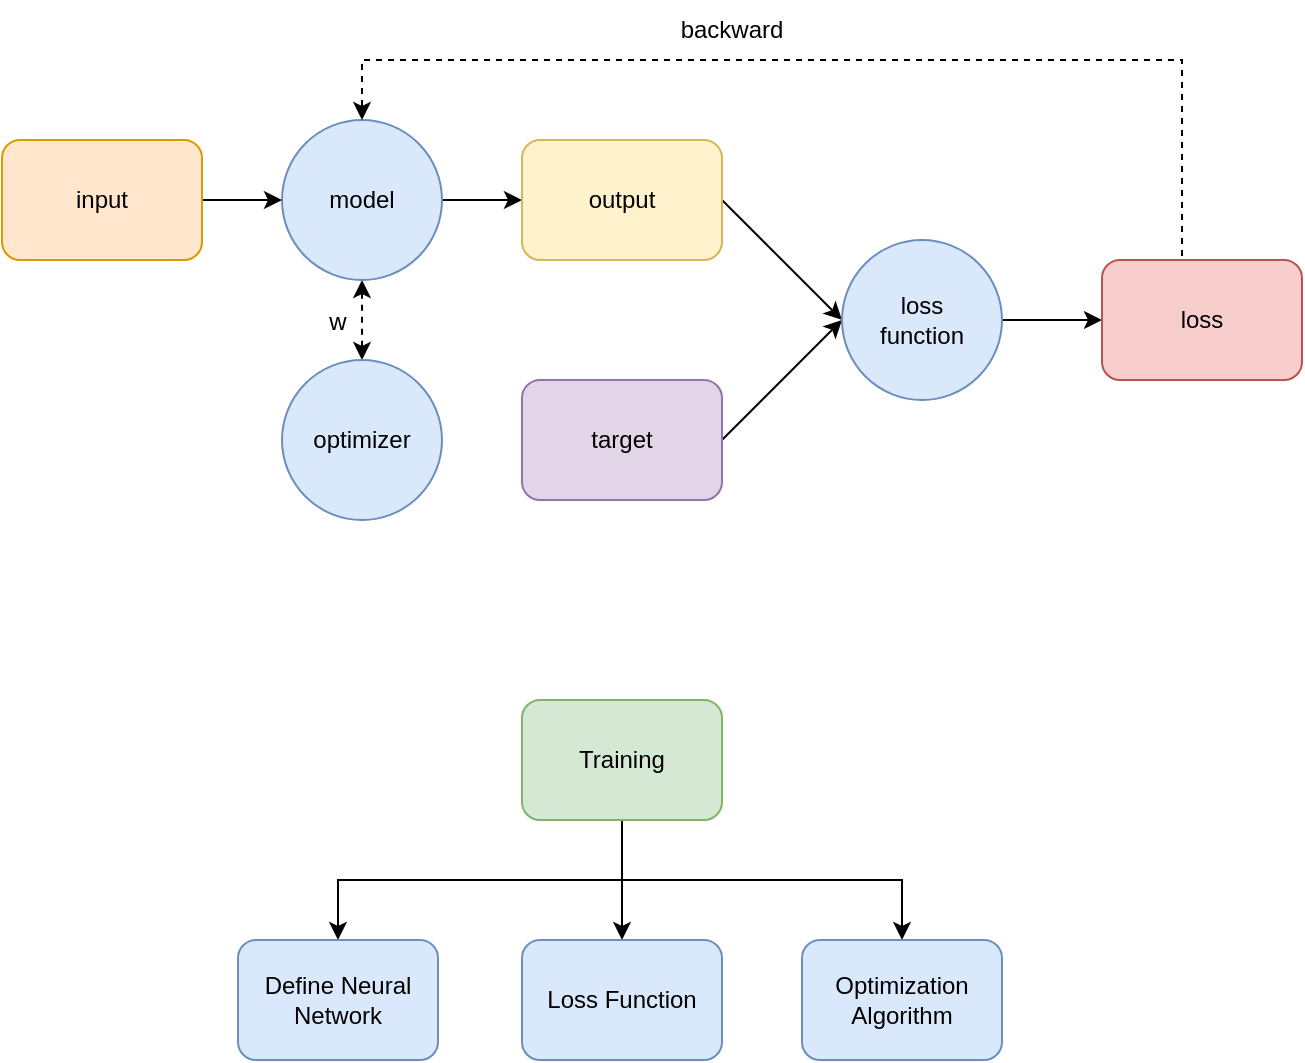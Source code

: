 <mxfile version="20.2.8" type="github">
  <diagram id="olko7F8SfavPoFi1_mti" name="Page-1">
    <mxGraphModel dx="728" dy="520" grid="1" gridSize="10" guides="1" tooltips="1" connect="1" arrows="1" fold="1" page="1" pageScale="1" pageWidth="850" pageHeight="1100" math="0" shadow="0">
      <root>
        <mxCell id="0" />
        <mxCell id="1" parent="0" />
        <mxCell id="rgccAahFGEd6I9u7G07c-8" style="edgeStyle=orthogonalEdgeStyle;rounded=0;orthogonalLoop=1;jettySize=auto;html=1;exitX=1;exitY=0.5;exitDx=0;exitDy=0;entryX=0;entryY=0.5;entryDx=0;entryDy=0;" parent="1" source="rgccAahFGEd6I9u7G07c-1" target="rgccAahFGEd6I9u7G07c-3" edge="1">
          <mxGeometry relative="1" as="geometry" />
        </mxCell>
        <mxCell id="rgccAahFGEd6I9u7G07c-15" style="edgeStyle=orthogonalEdgeStyle;rounded=0;orthogonalLoop=1;jettySize=auto;html=1;exitX=0.5;exitY=1;exitDx=0;exitDy=0;entryX=0.5;entryY=0;entryDx=0;entryDy=0;startArrow=classic;startFill=1;dashed=1;" parent="1" source="rgccAahFGEd6I9u7G07c-1" target="rgccAahFGEd6I9u7G07c-14" edge="1">
          <mxGeometry relative="1" as="geometry" />
        </mxCell>
        <mxCell id="rgccAahFGEd6I9u7G07c-1" value="model" style="ellipse;whiteSpace=wrap;html=1;aspect=fixed;fillColor=#dae8fc;strokeColor=#6c8ebf;" parent="1" vertex="1">
          <mxGeometry x="200" y="190" width="80" height="80" as="geometry" />
        </mxCell>
        <mxCell id="rgccAahFGEd6I9u7G07c-7" style="edgeStyle=orthogonalEdgeStyle;rounded=0;orthogonalLoop=1;jettySize=auto;html=1;exitX=1;exitY=0.5;exitDx=0;exitDy=0;entryX=0;entryY=0.5;entryDx=0;entryDy=0;" parent="1" source="rgccAahFGEd6I9u7G07c-2" target="rgccAahFGEd6I9u7G07c-1" edge="1">
          <mxGeometry relative="1" as="geometry" />
        </mxCell>
        <mxCell id="rgccAahFGEd6I9u7G07c-2" value="input" style="rounded=1;whiteSpace=wrap;html=1;fillColor=#ffe6cc;strokeColor=#d79b00;" parent="1" vertex="1">
          <mxGeometry x="60" y="200" width="100" height="60" as="geometry" />
        </mxCell>
        <mxCell id="rgccAahFGEd6I9u7G07c-9" style="rounded=0;orthogonalLoop=1;jettySize=auto;html=1;exitX=1;exitY=0.5;exitDx=0;exitDy=0;entryX=0;entryY=0.5;entryDx=0;entryDy=0;" parent="1" source="rgccAahFGEd6I9u7G07c-3" target="rgccAahFGEd6I9u7G07c-5" edge="1">
          <mxGeometry relative="1" as="geometry" />
        </mxCell>
        <mxCell id="rgccAahFGEd6I9u7G07c-3" value="output" style="rounded=1;whiteSpace=wrap;html=1;fillColor=#fff2cc;strokeColor=#d6b656;" parent="1" vertex="1">
          <mxGeometry x="320" y="200" width="100" height="60" as="geometry" />
        </mxCell>
        <mxCell id="rgccAahFGEd6I9u7G07c-10" style="edgeStyle=none;rounded=0;orthogonalLoop=1;jettySize=auto;html=1;exitX=1;exitY=0.5;exitDx=0;exitDy=0;entryX=0;entryY=0.5;entryDx=0;entryDy=0;" parent="1" source="rgccAahFGEd6I9u7G07c-4" target="rgccAahFGEd6I9u7G07c-5" edge="1">
          <mxGeometry relative="1" as="geometry" />
        </mxCell>
        <mxCell id="rgccAahFGEd6I9u7G07c-4" value="target" style="rounded=1;whiteSpace=wrap;html=1;fillColor=#e1d5e7;strokeColor=#9673a6;" parent="1" vertex="1">
          <mxGeometry x="320" y="320" width="100" height="60" as="geometry" />
        </mxCell>
        <mxCell id="rgccAahFGEd6I9u7G07c-11" style="edgeStyle=none;rounded=0;orthogonalLoop=1;jettySize=auto;html=1;exitX=1;exitY=0.5;exitDx=0;exitDy=0;" parent="1" source="rgccAahFGEd6I9u7G07c-5" target="rgccAahFGEd6I9u7G07c-6" edge="1">
          <mxGeometry relative="1" as="geometry" />
        </mxCell>
        <mxCell id="rgccAahFGEd6I9u7G07c-5" value="loss&lt;br&gt;function" style="ellipse;whiteSpace=wrap;html=1;aspect=fixed;fillColor=#dae8fc;strokeColor=#6c8ebf;" parent="1" vertex="1">
          <mxGeometry x="480" y="250" width="80" height="80" as="geometry" />
        </mxCell>
        <mxCell id="rgccAahFGEd6I9u7G07c-12" style="edgeStyle=orthogonalEdgeStyle;rounded=0;orthogonalLoop=1;jettySize=auto;html=1;exitX=0.5;exitY=0;exitDx=0;exitDy=0;entryX=0.5;entryY=0;entryDx=0;entryDy=0;dashed=1;" parent="1" source="rgccAahFGEd6I9u7G07c-6" target="rgccAahFGEd6I9u7G07c-1" edge="1">
          <mxGeometry relative="1" as="geometry">
            <Array as="points">
              <mxPoint x="650" y="160" />
              <mxPoint x="240" y="160" />
            </Array>
          </mxGeometry>
        </mxCell>
        <mxCell id="rgccAahFGEd6I9u7G07c-6" value="loss" style="rounded=1;whiteSpace=wrap;html=1;fillColor=#f8cecc;strokeColor=#b85450;" parent="1" vertex="1">
          <mxGeometry x="610" y="260" width="100" height="60" as="geometry" />
        </mxCell>
        <mxCell id="rgccAahFGEd6I9u7G07c-13" value="backward" style="text;html=1;strokeColor=none;fillColor=none;align=center;verticalAlign=middle;whiteSpace=wrap;rounded=0;" parent="1" vertex="1">
          <mxGeometry x="370" y="130" width="110" height="30" as="geometry" />
        </mxCell>
        <mxCell id="rgccAahFGEd6I9u7G07c-14" value="optimizer" style="ellipse;whiteSpace=wrap;html=1;aspect=fixed;fillColor=#dae8fc;strokeColor=#6c8ebf;" parent="1" vertex="1">
          <mxGeometry x="200" y="310" width="80" height="80" as="geometry" />
        </mxCell>
        <mxCell id="rgccAahFGEd6I9u7G07c-16" value="w" style="text;html=1;strokeColor=none;fillColor=none;align=center;verticalAlign=middle;whiteSpace=wrap;rounded=0;" parent="1" vertex="1">
          <mxGeometry x="213" y="276" width="30" height="30" as="geometry" />
        </mxCell>
        <mxCell id="CwHeHj8e9Ih9zQLxfv2A-5" style="edgeStyle=orthogonalEdgeStyle;rounded=0;orthogonalLoop=1;jettySize=auto;html=1;exitX=0.5;exitY=1;exitDx=0;exitDy=0;entryX=0.5;entryY=0;entryDx=0;entryDy=0;" edge="1" parent="1" source="CwHeHj8e9Ih9zQLxfv2A-1" target="CwHeHj8e9Ih9zQLxfv2A-3">
          <mxGeometry relative="1" as="geometry" />
        </mxCell>
        <mxCell id="CwHeHj8e9Ih9zQLxfv2A-6" style="edgeStyle=orthogonalEdgeStyle;rounded=0;orthogonalLoop=1;jettySize=auto;html=1;exitX=0.5;exitY=1;exitDx=0;exitDy=0;entryX=0.5;entryY=0;entryDx=0;entryDy=0;" edge="1" parent="1" source="CwHeHj8e9Ih9zQLxfv2A-1" target="CwHeHj8e9Ih9zQLxfv2A-2">
          <mxGeometry relative="1" as="geometry" />
        </mxCell>
        <mxCell id="CwHeHj8e9Ih9zQLxfv2A-7" style="edgeStyle=orthogonalEdgeStyle;rounded=0;orthogonalLoop=1;jettySize=auto;html=1;exitX=0.5;exitY=1;exitDx=0;exitDy=0;" edge="1" parent="1" source="CwHeHj8e9Ih9zQLxfv2A-1" target="CwHeHj8e9Ih9zQLxfv2A-4">
          <mxGeometry relative="1" as="geometry" />
        </mxCell>
        <mxCell id="CwHeHj8e9Ih9zQLxfv2A-1" value="Training" style="rounded=1;whiteSpace=wrap;html=1;fillColor=#d5e8d4;strokeColor=#82b366;" vertex="1" parent="1">
          <mxGeometry x="320" y="480" width="100" height="60" as="geometry" />
        </mxCell>
        <mxCell id="CwHeHj8e9Ih9zQLxfv2A-2" value="Loss Function" style="rounded=1;whiteSpace=wrap;html=1;fillColor=#dae8fc;strokeColor=#6c8ebf;" vertex="1" parent="1">
          <mxGeometry x="320" y="600" width="100" height="60" as="geometry" />
        </mxCell>
        <mxCell id="CwHeHj8e9Ih9zQLxfv2A-3" value="Define Neural Network" style="rounded=1;whiteSpace=wrap;html=1;fillColor=#dae8fc;strokeColor=#6c8ebf;" vertex="1" parent="1">
          <mxGeometry x="178" y="600" width="100" height="60" as="geometry" />
        </mxCell>
        <mxCell id="CwHeHj8e9Ih9zQLxfv2A-4" value="Optimization Algorithm" style="rounded=1;whiteSpace=wrap;html=1;fillColor=#dae8fc;strokeColor=#6c8ebf;" vertex="1" parent="1">
          <mxGeometry x="460" y="600" width="100" height="60" as="geometry" />
        </mxCell>
      </root>
    </mxGraphModel>
  </diagram>
</mxfile>
